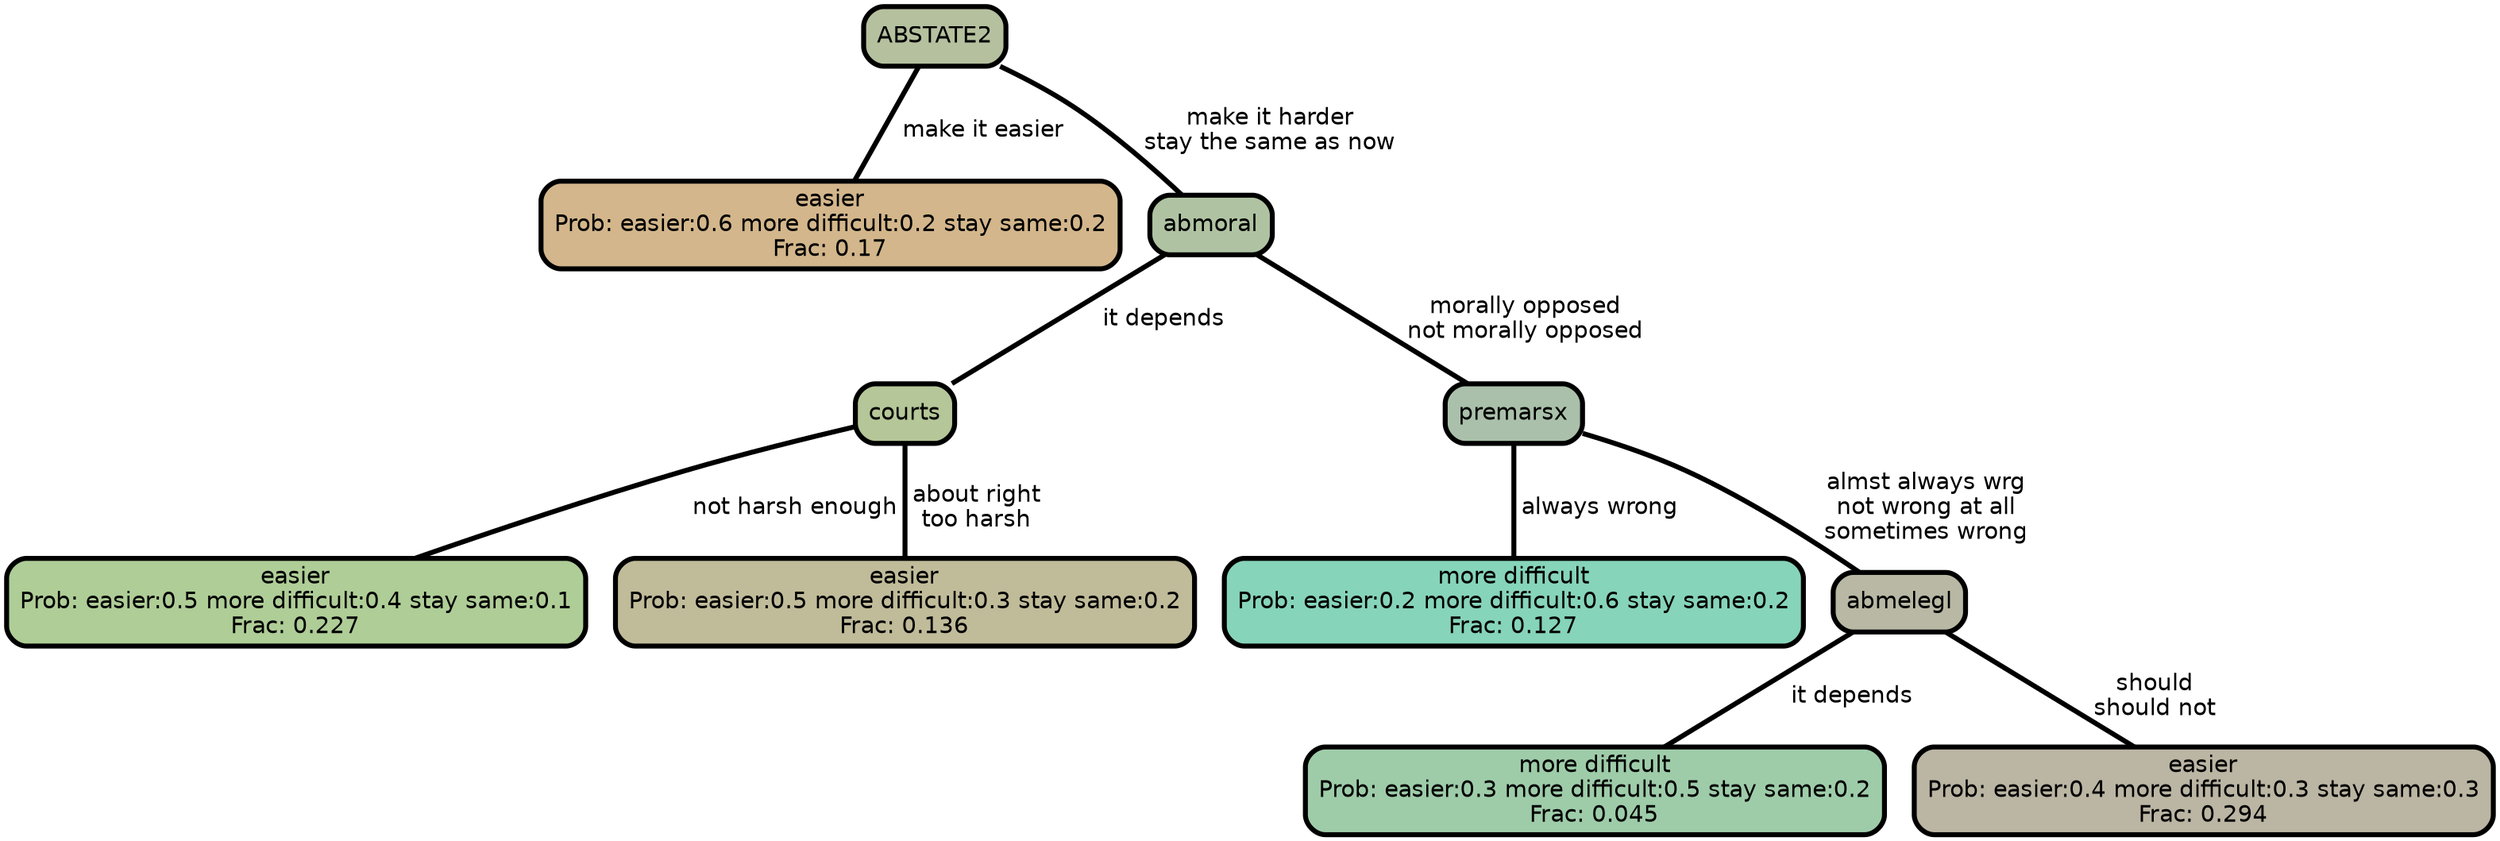 graph Tree {
node [shape=box, style="filled, rounded",color="black",penwidth="3",fontcolor="black",                 fontname=helvetica] ;
graph [ranksep="0 equally", splines=straight,                 bgcolor=transparent, dpi=200] ;
edge [fontname=helvetica, color=black] ;
0 [label="easier
Prob: easier:0.6 more difficult:0.2 stay same:0.2
Frac: 0.17", fillcolor="#d3b68b"] ;
1 [label="ABSTATE2", fillcolor="#b5c09e"] ;
2 [label="easier
Prob: easier:0.5 more difficult:0.4 stay same:0.1
Frac: 0.227", fillcolor="#afcd97"] ;
3 [label="courts", fillcolor="#b5c698"] ;
4 [label="easier
Prob: easier:0.5 more difficult:0.3 stay same:0.2
Frac: 0.136", fillcolor="#c0bb99"] ;
5 [label="abmoral", fillcolor="#afc3a2"] ;
6 [label="more difficult
Prob: easier:0.2 more difficult:0.6 stay same:0.2
Frac: 0.127", fillcolor="#86d4ba"] ;
7 [label="premarsx", fillcolor="#aac0aa"] ;
8 [label="more difficult
Prob: easier:0.3 more difficult:0.5 stay same:0.2
Frac: 0.045", fillcolor="#9ecca9"] ;
9 [label="abmelegl", fillcolor="#b8b8a4"] ;
10 [label="easier
Prob: easier:0.4 more difficult:0.3 stay same:0.3
Frac: 0.294", fillcolor="#bbb5a3"] ;
1 -- 0 [label=" make it easier",penwidth=3] ;
1 -- 5 [label=" make it harder\n stay the same as now",penwidth=3] ;
3 -- 2 [label=" not harsh enough",penwidth=3] ;
3 -- 4 [label=" about right\n too harsh",penwidth=3] ;
5 -- 3 [label=" it depends",penwidth=3] ;
5 -- 7 [label=" morally opposed\n not morally opposed",penwidth=3] ;
7 -- 6 [label=" always wrong",penwidth=3] ;
7 -- 9 [label=" almst always wrg\n not wrong at all\n sometimes wrong",penwidth=3] ;
9 -- 8 [label=" it depends",penwidth=3] ;
9 -- 10 [label=" should\n should not",penwidth=3] ;
{rank = same;}}